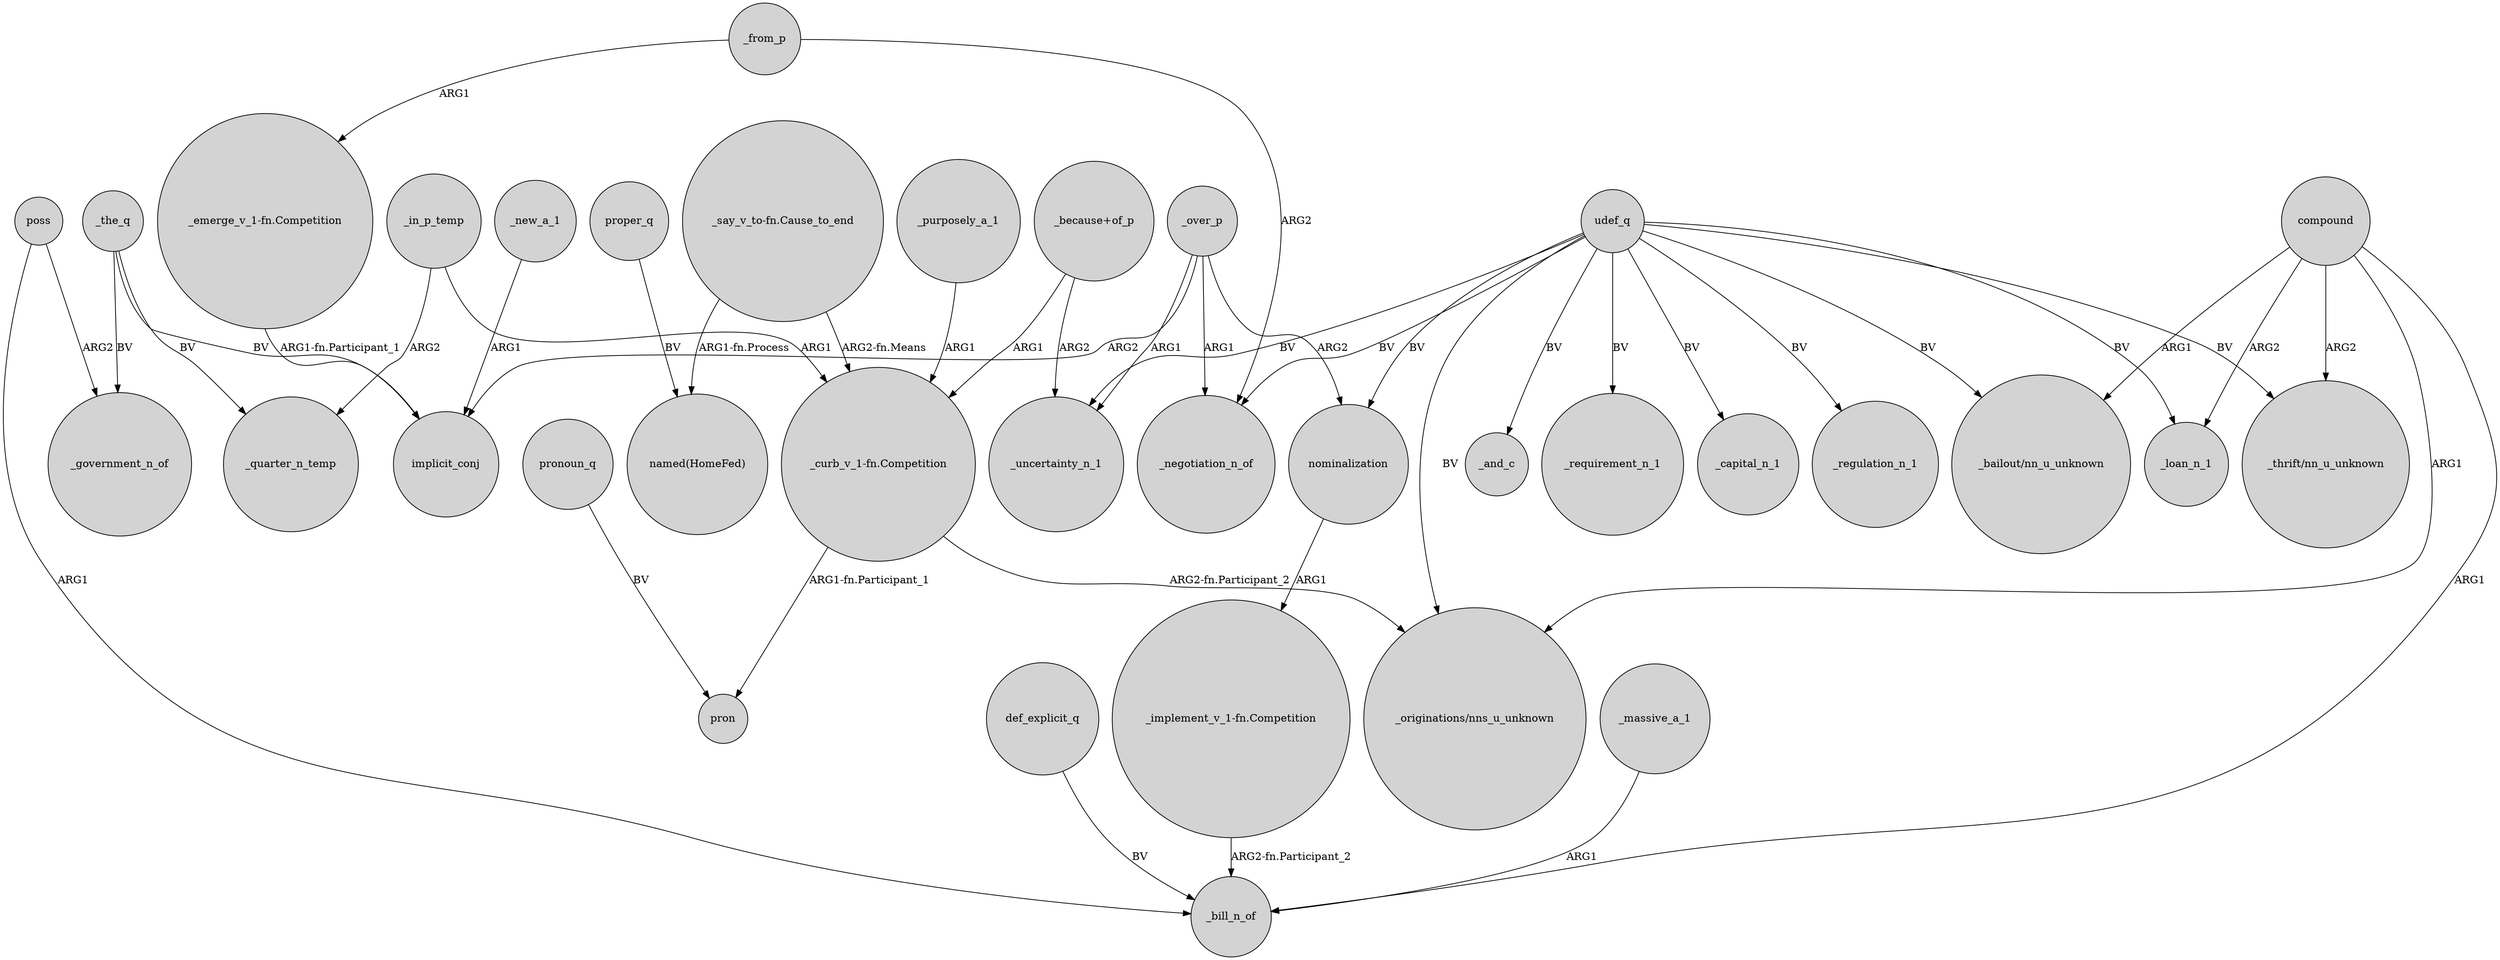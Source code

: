 digraph {
	node [shape=circle style=filled]
	"_emerge_v_1-fn.Competition" -> implicit_conj [label="ARG1-fn.Participant_1"]
	_in_p_temp -> _quarter_n_temp [label=ARG2]
	_the_q -> implicit_conj [label=BV]
	_over_p -> nominalization [label=ARG2]
	udef_q -> _uncertainty_n_1 [label=BV]
	_over_p -> _uncertainty_n_1 [label=ARG1]
	udef_q -> _loan_n_1 [label=BV]
	_over_p -> _negotiation_n_of [label=ARG1]
	_the_q -> _quarter_n_temp [label=BV]
	udef_q -> nominalization [label=BV]
	_over_p -> implicit_conj [label=ARG2]
	"_because+of_p" -> _uncertainty_n_1 [label=ARG2]
	def_explicit_q -> _bill_n_of [label=BV]
	compound -> "_bailout/nn_u_unknown" [label=ARG1]
	"_say_v_to-fn.Cause_to_end" -> "named(HomeFed)" [label="ARG1-fn.Process"]
	udef_q -> _and_c [label=BV]
	nominalization -> "_implement_v_1-fn.Competition" [label=ARG1]
	_in_p_temp -> "_curb_v_1-fn.Competition" [label=ARG1]
	proper_q -> "named(HomeFed)" [label=BV]
	_massive_a_1 -> _bill_n_of [label=ARG1]
	udef_q -> "_bailout/nn_u_unknown" [label=BV]
	"_implement_v_1-fn.Competition" -> _bill_n_of [label="ARG2-fn.Participant_2"]
	pronoun_q -> pron [label=BV]
	poss -> _bill_n_of [label=ARG1]
	"_curb_v_1-fn.Competition" -> "_originations/nns_u_unknown" [label="ARG2-fn.Participant_2"]
	"_curb_v_1-fn.Competition" -> pron [label="ARG1-fn.Participant_1"]
	udef_q -> _requirement_n_1 [label=BV]
	udef_q -> "_originations/nns_u_unknown" [label=BV]
	"_because+of_p" -> "_curb_v_1-fn.Competition" [label=ARG1]
	udef_q -> _capital_n_1 [label=BV]
	_new_a_1 -> implicit_conj [label=ARG1]
	_purposely_a_1 -> "_curb_v_1-fn.Competition" [label=ARG1]
	udef_q -> _negotiation_n_of [label=BV]
	compound -> "_originations/nns_u_unknown" [label=ARG1]
	compound -> "_thrift/nn_u_unknown" [label=ARG2]
	"_say_v_to-fn.Cause_to_end" -> "_curb_v_1-fn.Competition" [label="ARG2-fn.Means"]
	_the_q -> _government_n_of [label=BV]
	udef_q -> _regulation_n_1 [label=BV]
	_from_p -> "_emerge_v_1-fn.Competition" [label=ARG1]
	_from_p -> _negotiation_n_of [label=ARG2]
	compound -> _bill_n_of [label=ARG1]
	poss -> _government_n_of [label=ARG2]
	compound -> _loan_n_1 [label=ARG2]
	udef_q -> "_thrift/nn_u_unknown" [label=BV]
}
